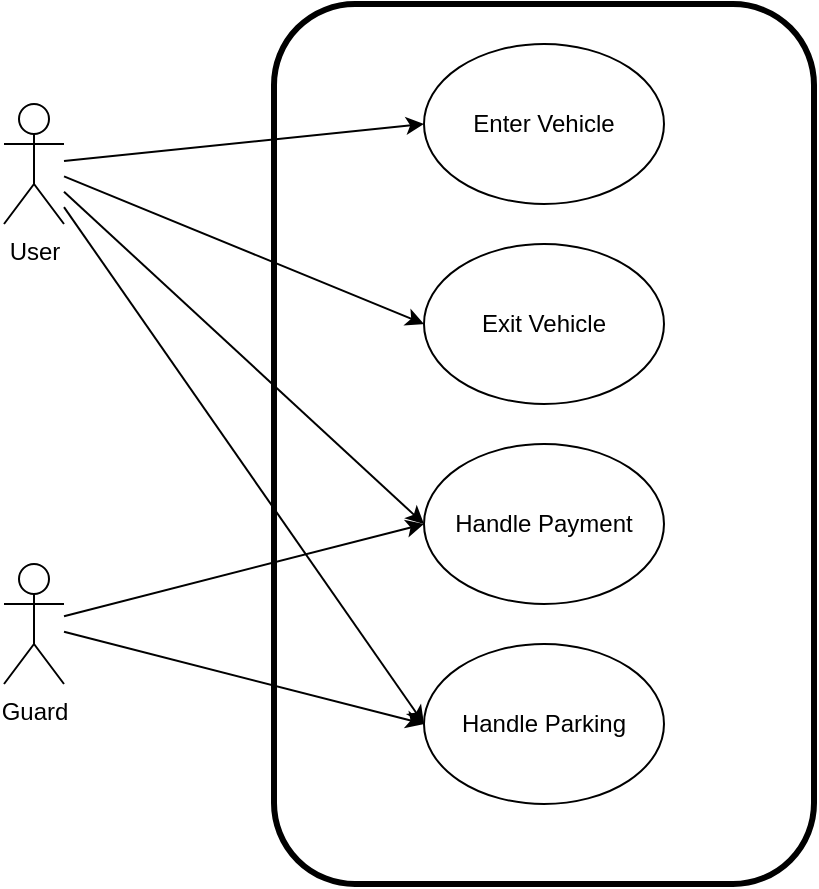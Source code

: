<mxfile>
    <diagram id="i_AcsfwoQhj1QcQhrmtc" name="Page-1">
        <mxGraphModel dx="1204" dy="685" grid="1" gridSize="10" guides="1" tooltips="1" connect="1" arrows="1" fold="1" page="1" pageScale="1" pageWidth="850" pageHeight="1100" math="0" shadow="0">
            <root>
                <mxCell id="0"/>
                <mxCell id="1" parent="0"/>
                <mxCell id="11" style="edgeStyle=none;html=1;entryX=0;entryY=0.5;entryDx=0;entryDy=0;" edge="1" parent="1" source="2" target="7">
                    <mxGeometry relative="1" as="geometry"/>
                </mxCell>
                <mxCell id="13" style="edgeStyle=none;html=1;entryX=0;entryY=0.5;entryDx=0;entryDy=0;" edge="1" parent="1" source="2" target="8">
                    <mxGeometry relative="1" as="geometry"/>
                </mxCell>
                <mxCell id="14" style="edgeStyle=none;html=1;entryX=0;entryY=0.5;entryDx=0;entryDy=0;" edge="1" parent="1" source="2" target="9">
                    <mxGeometry relative="1" as="geometry"/>
                </mxCell>
                <mxCell id="16" style="edgeStyle=none;html=1;entryX=0;entryY=0.5;entryDx=0;entryDy=0;" edge="1" parent="1" source="2" target="10">
                    <mxGeometry relative="1" as="geometry"/>
                </mxCell>
                <mxCell id="2" value="User" style="shape=umlActor;verticalLabelPosition=bottom;verticalAlign=top;html=1;outlineConnect=0;" vertex="1" parent="1">
                    <mxGeometry x="70" y="190" width="30" height="60" as="geometry"/>
                </mxCell>
                <mxCell id="15" style="edgeStyle=none;html=1;entryX=0;entryY=0.5;entryDx=0;entryDy=0;" edge="1" parent="1" source="3" target="9">
                    <mxGeometry relative="1" as="geometry"/>
                </mxCell>
                <mxCell id="17" style="edgeStyle=none;html=1;entryX=0;entryY=0.5;entryDx=0;entryDy=0;" edge="1" parent="1" source="3" target="10">
                    <mxGeometry relative="1" as="geometry"/>
                </mxCell>
                <mxCell id="3" value="Guard" style="shape=umlActor;verticalLabelPosition=bottom;verticalAlign=top;html=1;outlineConnect=0;" vertex="1" parent="1">
                    <mxGeometry x="70" y="420" width="30" height="60" as="geometry"/>
                </mxCell>
                <mxCell id="7" value="Enter Vehicle" style="ellipse;whiteSpace=wrap;html=1;" vertex="1" parent="1">
                    <mxGeometry x="280" y="160" width="120" height="80" as="geometry"/>
                </mxCell>
                <mxCell id="8" value="Exit Vehicle" style="ellipse;whiteSpace=wrap;html=1;" vertex="1" parent="1">
                    <mxGeometry x="280" y="260" width="120" height="80" as="geometry"/>
                </mxCell>
                <mxCell id="9" value="Handle Payment" style="ellipse;whiteSpace=wrap;html=1;" vertex="1" parent="1">
                    <mxGeometry x="280" y="360" width="120" height="80" as="geometry"/>
                </mxCell>
                <mxCell id="10" value="Handle Parking" style="ellipse;whiteSpace=wrap;html=1;" vertex="1" parent="1">
                    <mxGeometry x="280" y="460" width="120" height="80" as="geometry"/>
                </mxCell>
                <mxCell id="18" value="" style="rounded=1;whiteSpace=wrap;html=1;fillColor=none;strokeWidth=3;" vertex="1" parent="1">
                    <mxGeometry x="205" y="140" width="270" height="440" as="geometry"/>
                </mxCell>
            </root>
        </mxGraphModel>
    </diagram>
</mxfile>